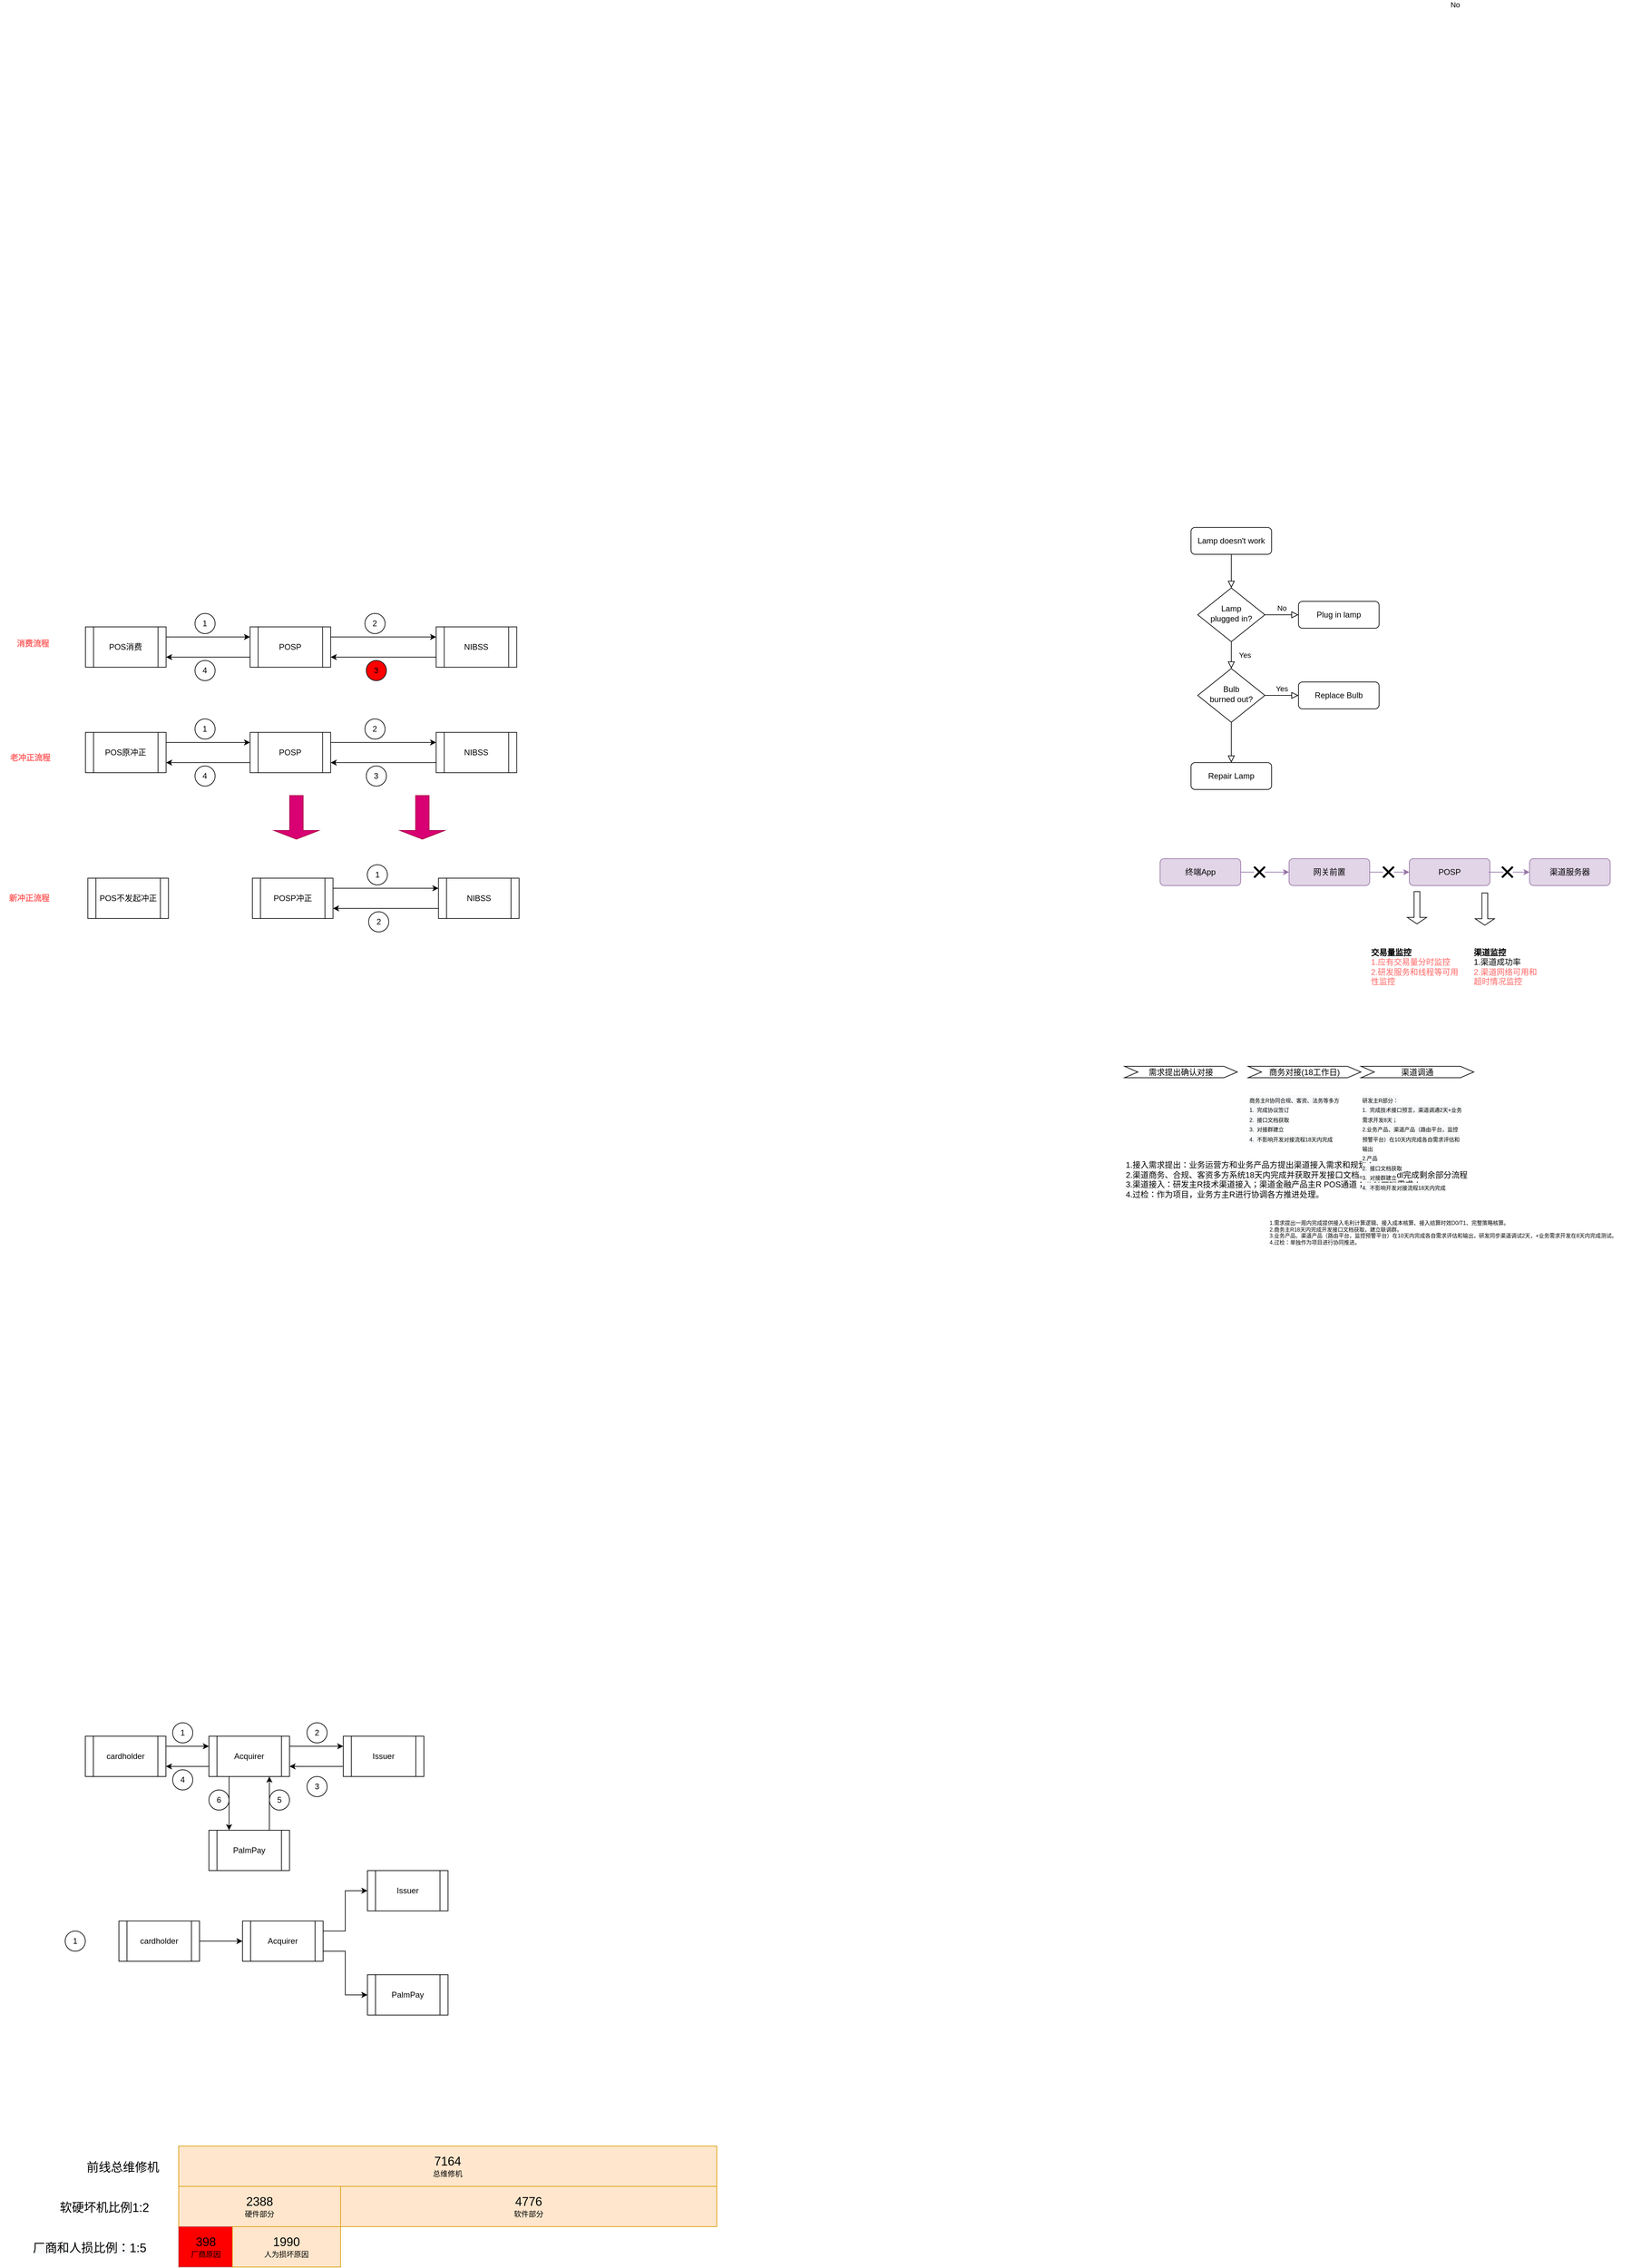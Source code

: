 <mxfile version="17.4.2" type="device"><diagram id="b0L88_3aoXVCIjXdE7th" name="第 1 页"><mxGraphModel dx="3276" dy="4349" grid="0" gridSize="10" guides="1" tooltips="1" connect="1" arrows="1" fold="1" page="1" pageScale="1" pageWidth="827" pageHeight="1169" math="0" shadow="0"><root><mxCell id="0"/><mxCell id="1" parent="0"/><mxCell id="EW0G-ghjRK0AgIqH9bm3-29" value="" style="edgeStyle=orthogonalEdgeStyle;rounded=0;orthogonalLoop=1;jettySize=auto;html=1;exitX=1;exitY=0.25;exitDx=0;exitDy=0;entryX=0;entryY=0.25;entryDx=0;entryDy=0;" edge="1" parent="1" source="EW0G-ghjRK0AgIqH9bm3-30" target="EW0G-ghjRK0AgIqH9bm3-34"><mxGeometry relative="1" as="geometry"/></mxCell><mxCell id="EW0G-ghjRK0AgIqH9bm3-30" value="cardholder" style="shape=process;whiteSpace=wrap;html=1;backgroundOutline=1;" vertex="1" parent="1"><mxGeometry x="-584" y="720" width="120" height="60" as="geometry"/></mxCell><mxCell id="EW0G-ghjRK0AgIqH9bm3-31" value="" style="edgeStyle=orthogonalEdgeStyle;rounded=0;orthogonalLoop=1;jettySize=auto;html=1;exitX=1;exitY=0.25;exitDx=0;exitDy=0;entryX=0;entryY=0.25;entryDx=0;entryDy=0;" edge="1" parent="1" source="EW0G-ghjRK0AgIqH9bm3-34" target="EW0G-ghjRK0AgIqH9bm3-36"><mxGeometry relative="1" as="geometry"/></mxCell><mxCell id="EW0G-ghjRK0AgIqH9bm3-32" value="" style="edgeStyle=orthogonalEdgeStyle;rounded=0;orthogonalLoop=1;jettySize=auto;html=1;entryX=0.25;entryY=0;entryDx=0;entryDy=0;exitX=0.25;exitY=1;exitDx=0;exitDy=0;" edge="1" parent="1" source="EW0G-ghjRK0AgIqH9bm3-34" target="EW0G-ghjRK0AgIqH9bm3-38"><mxGeometry relative="1" as="geometry"/></mxCell><mxCell id="EW0G-ghjRK0AgIqH9bm3-33" style="edgeStyle=orthogonalEdgeStyle;rounded=0;orthogonalLoop=1;jettySize=auto;html=1;exitX=0;exitY=0.75;exitDx=0;exitDy=0;entryX=1;entryY=0.75;entryDx=0;entryDy=0;" edge="1" parent="1" source="EW0G-ghjRK0AgIqH9bm3-34" target="EW0G-ghjRK0AgIqH9bm3-30"><mxGeometry relative="1" as="geometry"/></mxCell><mxCell id="EW0G-ghjRK0AgIqH9bm3-34" value="Acquirer" style="shape=process;whiteSpace=wrap;html=1;backgroundOutline=1;" vertex="1" parent="1"><mxGeometry x="-400" y="720" width="120" height="60" as="geometry"/></mxCell><mxCell id="EW0G-ghjRK0AgIqH9bm3-35" style="edgeStyle=orthogonalEdgeStyle;rounded=0;orthogonalLoop=1;jettySize=auto;html=1;exitX=0;exitY=0.75;exitDx=0;exitDy=0;entryX=1;entryY=0.75;entryDx=0;entryDy=0;" edge="1" parent="1" source="EW0G-ghjRK0AgIqH9bm3-36" target="EW0G-ghjRK0AgIqH9bm3-34"><mxGeometry relative="1" as="geometry"><mxPoint x="-274" y="765" as="targetPoint"/></mxGeometry></mxCell><mxCell id="EW0G-ghjRK0AgIqH9bm3-36" value="Issuer" style="shape=process;whiteSpace=wrap;html=1;backgroundOutline=1;" vertex="1" parent="1"><mxGeometry x="-200" y="720" width="120" height="60" as="geometry"/></mxCell><mxCell id="EW0G-ghjRK0AgIqH9bm3-37" style="edgeStyle=orthogonalEdgeStyle;rounded=0;orthogonalLoop=1;jettySize=auto;html=1;exitX=0.75;exitY=0;exitDx=0;exitDy=0;entryX=0.75;entryY=1;entryDx=0;entryDy=0;" edge="1" parent="1" source="EW0G-ghjRK0AgIqH9bm3-38" target="EW0G-ghjRK0AgIqH9bm3-34"><mxGeometry relative="1" as="geometry"/></mxCell><mxCell id="EW0G-ghjRK0AgIqH9bm3-38" value="PalmPay" style="shape=process;whiteSpace=wrap;html=1;backgroundOutline=1;" vertex="1" parent="1"><mxGeometry x="-400" y="860" width="120" height="60" as="geometry"/></mxCell><mxCell id="EW0G-ghjRK0AgIqH9bm3-39" value="1" style="ellipse;whiteSpace=wrap;html=1;aspect=fixed;" vertex="1" parent="1"><mxGeometry x="-454" y="700" width="30" height="30" as="geometry"/></mxCell><mxCell id="EW0G-ghjRK0AgIqH9bm3-40" value="2" style="ellipse;whiteSpace=wrap;html=1;aspect=fixed;" vertex="1" parent="1"><mxGeometry x="-254" y="700" width="30" height="30" as="geometry"/></mxCell><mxCell id="EW0G-ghjRK0AgIqH9bm3-41" value="3" style="ellipse;whiteSpace=wrap;html=1;aspect=fixed;" vertex="1" parent="1"><mxGeometry x="-254" y="780" width="30" height="30" as="geometry"/></mxCell><mxCell id="EW0G-ghjRK0AgIqH9bm3-42" value="4" style="ellipse;whiteSpace=wrap;html=1;aspect=fixed;" vertex="1" parent="1"><mxGeometry x="-454" y="770" width="30" height="30" as="geometry"/></mxCell><mxCell id="EW0G-ghjRK0AgIqH9bm3-43" value="5" style="ellipse;whiteSpace=wrap;html=1;aspect=fixed;" vertex="1" parent="1"><mxGeometry x="-310" y="800" width="30" height="30" as="geometry"/></mxCell><mxCell id="EW0G-ghjRK0AgIqH9bm3-44" value="6" style="ellipse;whiteSpace=wrap;html=1;aspect=fixed;" vertex="1" parent="1"><mxGeometry x="-400" y="800" width="30" height="30" as="geometry"/></mxCell><mxCell id="EW0G-ghjRK0AgIqH9bm3-45" value="1" style="ellipse;whiteSpace=wrap;html=1;aspect=fixed;" vertex="1" parent="1"><mxGeometry x="-614" y="1010" width="30" height="30" as="geometry"/></mxCell><mxCell id="EW0G-ghjRK0AgIqH9bm3-46" style="edgeStyle=orthogonalEdgeStyle;rounded=0;orthogonalLoop=1;jettySize=auto;html=1;exitX=1;exitY=0.5;exitDx=0;exitDy=0;entryX=0;entryY=0.5;entryDx=0;entryDy=0;" edge="1" parent="1" source="EW0G-ghjRK0AgIqH9bm3-47" target="EW0G-ghjRK0AgIqH9bm3-50"><mxGeometry relative="1" as="geometry"/></mxCell><mxCell id="EW0G-ghjRK0AgIqH9bm3-47" value="cardholder" style="shape=process;whiteSpace=wrap;html=1;backgroundOutline=1;" vertex="1" parent="1"><mxGeometry x="-534" y="995" width="120" height="60" as="geometry"/></mxCell><mxCell id="EW0G-ghjRK0AgIqH9bm3-48" style="edgeStyle=orthogonalEdgeStyle;rounded=0;orthogonalLoop=1;jettySize=auto;html=1;exitX=1;exitY=0.25;exitDx=0;exitDy=0;entryX=0;entryY=0.5;entryDx=0;entryDy=0;" edge="1" parent="1" source="EW0G-ghjRK0AgIqH9bm3-50" target="EW0G-ghjRK0AgIqH9bm3-51"><mxGeometry relative="1" as="geometry"/></mxCell><mxCell id="EW0G-ghjRK0AgIqH9bm3-49" style="edgeStyle=orthogonalEdgeStyle;rounded=0;orthogonalLoop=1;jettySize=auto;html=1;exitX=1;exitY=0.75;exitDx=0;exitDy=0;entryX=0;entryY=0.5;entryDx=0;entryDy=0;" edge="1" parent="1" source="EW0G-ghjRK0AgIqH9bm3-50" target="EW0G-ghjRK0AgIqH9bm3-52"><mxGeometry relative="1" as="geometry"/></mxCell><mxCell id="EW0G-ghjRK0AgIqH9bm3-50" value="Acquirer" style="shape=process;whiteSpace=wrap;html=1;backgroundOutline=1;" vertex="1" parent="1"><mxGeometry x="-350" y="995" width="120" height="60" as="geometry"/></mxCell><mxCell id="EW0G-ghjRK0AgIqH9bm3-51" value="Issuer" style="shape=process;whiteSpace=wrap;html=1;backgroundOutline=1;" vertex="1" parent="1"><mxGeometry x="-164" y="920" width="120" height="60" as="geometry"/></mxCell><mxCell id="EW0G-ghjRK0AgIqH9bm3-52" value="PalmPay" style="shape=process;whiteSpace=wrap;html=1;backgroundOutline=1;" vertex="1" parent="1"><mxGeometry x="-164" y="1075" width="120" height="60" as="geometry"/></mxCell><mxCell id="EW0G-ghjRK0AgIqH9bm3-53" value="&lt;span style=&quot;font-size: 18px&quot;&gt;7164&lt;/span&gt;&lt;br&gt;&lt;font face=&quot;helvetica&quot;&gt;&lt;span style=&quot;font-size: 11px&quot;&gt;总维修机&lt;/span&gt;&lt;/font&gt;" style="rounded=0;whiteSpace=wrap;html=1;fillColor=#ffe6cc;strokeColor=#d79b00;" vertex="1" parent="1"><mxGeometry x="-445" y="1330" width="801" height="60" as="geometry"/></mxCell><mxCell id="EW0G-ghjRK0AgIqH9bm3-54" value="&lt;span style=&quot;color: rgb(0 , 0 , 0) ; font-family: &amp;#34;helvetica&amp;#34; ; font-style: normal ; font-weight: 400 ; letter-spacing: normal ; text-align: center ; text-indent: 0px ; text-transform: none ; word-spacing: 0px ; background-color: rgb(248 , 249 , 250) ; display: inline ; float: none&quot;&gt;&lt;font style=&quot;font-size: 18px&quot;&gt;前线总维修机&lt;/font&gt;&lt;/span&gt;" style="text;whiteSpace=wrap;html=1;" vertex="1" parent="1"><mxGeometry x="-584" y="1345" width="110" height="30" as="geometry"/></mxCell><mxCell id="EW0G-ghjRK0AgIqH9bm3-55" value="&lt;font&gt;&lt;font style=&quot;font-size: 18px&quot;&gt;2388&lt;/font&gt;&lt;br&gt;&lt;span style=&quot;font-size: 11px ; font-family: &amp;#34;helvetica&amp;#34;&quot;&gt;硬件部分&lt;/span&gt;&lt;/font&gt;" style="rounded=0;whiteSpace=wrap;html=1;fillColor=#ffe6cc;strokeColor=#d79b00;" vertex="1" parent="1"><mxGeometry x="-445" y="1390" width="241" height="60" as="geometry"/></mxCell><mxCell id="EW0G-ghjRK0AgIqH9bm3-56" value="&lt;div style=&quot;text-align: center&quot;&gt;&lt;span style=&quot;font-size: 18px&quot;&gt;&lt;font face=&quot;helvetica&quot;&gt;软硬坏机比例1:2&lt;/font&gt;&lt;/span&gt;&lt;/div&gt;" style="text;whiteSpace=wrap;html=1;" vertex="1" parent="1"><mxGeometry x="-624" y="1405" width="150" height="30" as="geometry"/></mxCell><mxCell id="EW0G-ghjRK0AgIqH9bm3-57" value="&lt;font style=&quot;font-size: 18px&quot;&gt;398&lt;/font&gt;&lt;br&gt;&lt;font face=&quot;helvetica&quot;&gt;&lt;span style=&quot;font-size: 11px&quot;&gt;厂商原因&lt;/span&gt;&lt;/font&gt;" style="rounded=0;whiteSpace=wrap;html=1;fillColor=#FF0000;strokeColor=#b85450;" vertex="1" parent="1"><mxGeometry x="-445" y="1450" width="81" height="60" as="geometry"/></mxCell><mxCell id="EW0G-ghjRK0AgIqH9bm3-58" value="&lt;span style=&quot;color: rgb(0 , 0 , 0) ; font-family: &amp;#34;helvetica&amp;#34; ; font-style: normal ; font-weight: 400 ; letter-spacing: normal ; text-align: center ; text-indent: 0px ; text-transform: none ; word-spacing: 0px ; background-color: rgb(248 , 249 , 250) ; display: inline ; float: none&quot;&gt;&lt;font style=&quot;font-size: 18px&quot;&gt;厂商和人损比例：1:5&lt;/font&gt;&lt;/span&gt;" style="text;whiteSpace=wrap;html=1;" vertex="1" parent="1"><mxGeometry x="-664" y="1465" width="190" height="30" as="geometry"/></mxCell><mxCell id="EW0G-ghjRK0AgIqH9bm3-59" value="&lt;font&gt;&lt;span style=&quot;font-size: 18px&quot;&gt;4776&lt;/span&gt;&lt;br&gt;&lt;span style=&quot;font-size: 11px ; font-family: &amp;#34;helvetica&amp;#34;&quot;&gt;软件部分&lt;/span&gt;&lt;/font&gt;" style="rounded=0;whiteSpace=wrap;html=1;fillColor=#ffe6cc;strokeColor=#d79b00;" vertex="1" parent="1"><mxGeometry x="-204" y="1390" width="560" height="60" as="geometry"/></mxCell><mxCell id="EW0G-ghjRK0AgIqH9bm3-60" value="&lt;span style=&quot;font-size: 18px&quot;&gt;1990&lt;/span&gt;&lt;br&gt;&lt;font face=&quot;helvetica&quot;&gt;&lt;span style=&quot;font-size: 11px&quot;&gt;人为损坏原因&lt;/span&gt;&lt;/font&gt;" style="rounded=0;whiteSpace=wrap;html=1;fillColor=#ffe6cc;strokeColor=#d79b00;" vertex="1" parent="1"><mxGeometry x="-365" y="1450" width="161" height="60" as="geometry"/></mxCell><mxCell id="EW0G-ghjRK0AgIqH9bm3-61" value="" style="edgeStyle=orthogonalEdgeStyle;rounded=0;orthogonalLoop=1;jettySize=auto;html=1;exitX=1;exitY=0.25;exitDx=0;exitDy=0;entryX=0;entryY=0.25;entryDx=0;entryDy=0;" edge="1" parent="1" source="EW0G-ghjRK0AgIqH9bm3-62" target="EW0G-ghjRK0AgIqH9bm3-65"><mxGeometry relative="1" as="geometry"/></mxCell><mxCell id="EW0G-ghjRK0AgIqH9bm3-62" value="POS消费" style="shape=process;whiteSpace=wrap;html=1;backgroundOutline=1;" vertex="1" parent="1"><mxGeometry x="-583.75" y="-931" width="120" height="60" as="geometry"/></mxCell><mxCell id="EW0G-ghjRK0AgIqH9bm3-63" value="" style="edgeStyle=orthogonalEdgeStyle;rounded=0;orthogonalLoop=1;jettySize=auto;html=1;exitX=1;exitY=0.25;exitDx=0;exitDy=0;entryX=0;entryY=0.25;entryDx=0;entryDy=0;" edge="1" parent="1" source="EW0G-ghjRK0AgIqH9bm3-65" target="EW0G-ghjRK0AgIqH9bm3-67"><mxGeometry relative="1" as="geometry"/></mxCell><mxCell id="EW0G-ghjRK0AgIqH9bm3-64" style="edgeStyle=orthogonalEdgeStyle;rounded=0;orthogonalLoop=1;jettySize=auto;html=1;exitX=0;exitY=0.75;exitDx=0;exitDy=0;entryX=1;entryY=0.75;entryDx=0;entryDy=0;" edge="1" parent="1" source="EW0G-ghjRK0AgIqH9bm3-65" target="EW0G-ghjRK0AgIqH9bm3-62"><mxGeometry relative="1" as="geometry"/></mxCell><mxCell id="EW0G-ghjRK0AgIqH9bm3-65" value="POSP" style="shape=process;whiteSpace=wrap;html=1;backgroundOutline=1;" vertex="1" parent="1"><mxGeometry x="-338.75" y="-931" width="120" height="60" as="geometry"/></mxCell><mxCell id="EW0G-ghjRK0AgIqH9bm3-66" style="edgeStyle=orthogonalEdgeStyle;rounded=0;orthogonalLoop=1;jettySize=auto;html=1;exitX=0;exitY=0.75;exitDx=0;exitDy=0;entryX=1;entryY=0.75;entryDx=0;entryDy=0;" edge="1" parent="1" source="EW0G-ghjRK0AgIqH9bm3-67" target="EW0G-ghjRK0AgIqH9bm3-65"><mxGeometry relative="1" as="geometry"><mxPoint x="-212.75" y="-886" as="targetPoint"/></mxGeometry></mxCell><mxCell id="EW0G-ghjRK0AgIqH9bm3-67" value="NIBSS" style="shape=process;whiteSpace=wrap;html=1;backgroundOutline=1;" vertex="1" parent="1"><mxGeometry x="-61.75" y="-931" width="120" height="60" as="geometry"/></mxCell><mxCell id="EW0G-ghjRK0AgIqH9bm3-68" value="1" style="ellipse;whiteSpace=wrap;html=1;aspect=fixed;" vertex="1" parent="1"><mxGeometry x="-420.75" y="-951" width="30" height="30" as="geometry"/></mxCell><mxCell id="EW0G-ghjRK0AgIqH9bm3-69" value="2" style="ellipse;whiteSpace=wrap;html=1;aspect=fixed;" vertex="1" parent="1"><mxGeometry x="-167.75" y="-951" width="30" height="30" as="geometry"/></mxCell><mxCell id="EW0G-ghjRK0AgIqH9bm3-70" value="3" style="ellipse;whiteSpace=wrap;html=1;aspect=fixed;fillColor=#FF0000;" vertex="1" parent="1"><mxGeometry x="-165.75" y="-881" width="30" height="30" as="geometry"/></mxCell><mxCell id="EW0G-ghjRK0AgIqH9bm3-71" value="4" style="ellipse;whiteSpace=wrap;html=1;aspect=fixed;" vertex="1" parent="1"><mxGeometry x="-420.75" y="-881" width="30" height="30" as="geometry"/></mxCell><mxCell id="EW0G-ghjRK0AgIqH9bm3-72" value="" style="edgeStyle=orthogonalEdgeStyle;rounded=0;orthogonalLoop=1;jettySize=auto;html=1;exitX=1;exitY=0.25;exitDx=0;exitDy=0;entryX=0;entryY=0.25;entryDx=0;entryDy=0;" edge="1" parent="1" source="EW0G-ghjRK0AgIqH9bm3-73" target="EW0G-ghjRK0AgIqH9bm3-76"><mxGeometry relative="1" as="geometry"/></mxCell><mxCell id="EW0G-ghjRK0AgIqH9bm3-73" value="POS原冲正" style="shape=process;whiteSpace=wrap;html=1;backgroundOutline=1;" vertex="1" parent="1"><mxGeometry x="-583.75" y="-774" width="120" height="60" as="geometry"/></mxCell><mxCell id="EW0G-ghjRK0AgIqH9bm3-74" value="" style="edgeStyle=orthogonalEdgeStyle;rounded=0;orthogonalLoop=1;jettySize=auto;html=1;exitX=1;exitY=0.25;exitDx=0;exitDy=0;entryX=0;entryY=0.25;entryDx=0;entryDy=0;" edge="1" parent="1" source="EW0G-ghjRK0AgIqH9bm3-76" target="EW0G-ghjRK0AgIqH9bm3-78"><mxGeometry relative="1" as="geometry"/></mxCell><mxCell id="EW0G-ghjRK0AgIqH9bm3-75" style="edgeStyle=orthogonalEdgeStyle;rounded=0;orthogonalLoop=1;jettySize=auto;html=1;exitX=0;exitY=0.75;exitDx=0;exitDy=0;entryX=1;entryY=0.75;entryDx=0;entryDy=0;" edge="1" parent="1" source="EW0G-ghjRK0AgIqH9bm3-76" target="EW0G-ghjRK0AgIqH9bm3-73"><mxGeometry relative="1" as="geometry"/></mxCell><mxCell id="EW0G-ghjRK0AgIqH9bm3-76" value="POSP" style="shape=process;whiteSpace=wrap;html=1;backgroundOutline=1;" vertex="1" parent="1"><mxGeometry x="-338.75" y="-774" width="120" height="60" as="geometry"/></mxCell><mxCell id="EW0G-ghjRK0AgIqH9bm3-77" style="edgeStyle=orthogonalEdgeStyle;rounded=0;orthogonalLoop=1;jettySize=auto;html=1;exitX=0;exitY=0.75;exitDx=0;exitDy=0;entryX=1;entryY=0.75;entryDx=0;entryDy=0;" edge="1" parent="1" source="EW0G-ghjRK0AgIqH9bm3-78" target="EW0G-ghjRK0AgIqH9bm3-76"><mxGeometry relative="1" as="geometry"><mxPoint x="-212.75" y="-729" as="targetPoint"/></mxGeometry></mxCell><mxCell id="EW0G-ghjRK0AgIqH9bm3-78" value="NIBSS" style="shape=process;whiteSpace=wrap;html=1;backgroundOutline=1;" vertex="1" parent="1"><mxGeometry x="-61.75" y="-774" width="120" height="60" as="geometry"/></mxCell><mxCell id="EW0G-ghjRK0AgIqH9bm3-79" value="1" style="ellipse;whiteSpace=wrap;html=1;aspect=fixed;" vertex="1" parent="1"><mxGeometry x="-420.75" y="-794" width="30" height="30" as="geometry"/></mxCell><mxCell id="EW0G-ghjRK0AgIqH9bm3-80" value="2" style="ellipse;whiteSpace=wrap;html=1;aspect=fixed;" vertex="1" parent="1"><mxGeometry x="-167.75" y="-794" width="30" height="30" as="geometry"/></mxCell><mxCell id="EW0G-ghjRK0AgIqH9bm3-81" value="3" style="ellipse;whiteSpace=wrap;html=1;aspect=fixed;fillColor=#FFFFFF;" vertex="1" parent="1"><mxGeometry x="-165.75" y="-724" width="30" height="30" as="geometry"/></mxCell><mxCell id="EW0G-ghjRK0AgIqH9bm3-82" value="4" style="ellipse;whiteSpace=wrap;html=1;aspect=fixed;" vertex="1" parent="1"><mxGeometry x="-420.75" y="-724" width="30" height="30" as="geometry"/></mxCell><mxCell id="EW0G-ghjRK0AgIqH9bm3-83" value="POS不发起冲正" style="shape=process;whiteSpace=wrap;html=1;backgroundOutline=1;" vertex="1" parent="1"><mxGeometry x="-580.25" y="-557" width="120" height="60" as="geometry"/></mxCell><mxCell id="EW0G-ghjRK0AgIqH9bm3-84" value="" style="edgeStyle=orthogonalEdgeStyle;rounded=0;orthogonalLoop=1;jettySize=auto;html=1;exitX=1;exitY=0.25;exitDx=0;exitDy=0;entryX=0;entryY=0.25;entryDx=0;entryDy=0;" edge="1" parent="1" source="EW0G-ghjRK0AgIqH9bm3-85" target="EW0G-ghjRK0AgIqH9bm3-87"><mxGeometry relative="1" as="geometry"/></mxCell><mxCell id="EW0G-ghjRK0AgIqH9bm3-85" value="POSP冲正" style="shape=process;whiteSpace=wrap;html=1;backgroundOutline=1;" vertex="1" parent="1"><mxGeometry x="-335.25" y="-557" width="120" height="60" as="geometry"/></mxCell><mxCell id="EW0G-ghjRK0AgIqH9bm3-86" style="edgeStyle=orthogonalEdgeStyle;rounded=0;orthogonalLoop=1;jettySize=auto;html=1;exitX=0;exitY=0.75;exitDx=0;exitDy=0;entryX=1;entryY=0.75;entryDx=0;entryDy=0;" edge="1" parent="1" source="EW0G-ghjRK0AgIqH9bm3-87" target="EW0G-ghjRK0AgIqH9bm3-85"><mxGeometry relative="1" as="geometry"><mxPoint x="-209.25" y="-512" as="targetPoint"/></mxGeometry></mxCell><mxCell id="EW0G-ghjRK0AgIqH9bm3-87" value="NIBSS" style="shape=process;whiteSpace=wrap;html=1;backgroundOutline=1;" vertex="1" parent="1"><mxGeometry x="-58.25" y="-557" width="120" height="60" as="geometry"/></mxCell><mxCell id="EW0G-ghjRK0AgIqH9bm3-88" value="1" style="ellipse;whiteSpace=wrap;html=1;aspect=fixed;" vertex="1" parent="1"><mxGeometry x="-164.25" y="-577" width="30" height="30" as="geometry"/></mxCell><mxCell id="EW0G-ghjRK0AgIqH9bm3-89" value="2" style="ellipse;whiteSpace=wrap;html=1;aspect=fixed;fillColor=#FFFFFF;" vertex="1" parent="1"><mxGeometry x="-162.25" y="-507" width="30" height="30" as="geometry"/></mxCell><mxCell id="EW0G-ghjRK0AgIqH9bm3-90" value="" style="shape=singleArrow;direction=south;whiteSpace=wrap;html=1;fillColor=#d80073;strokeColor=#A50040;fontColor=#ffffff;" vertex="1" parent="1"><mxGeometry x="-303.25" y="-680" width="67" height="65" as="geometry"/></mxCell><mxCell id="EW0G-ghjRK0AgIqH9bm3-91" value="" style="shape=singleArrow;direction=south;whiteSpace=wrap;html=1;fillColor=#d80073;strokeColor=#A50040;fontColor=#ffffff;" vertex="1" parent="1"><mxGeometry x="-115.75" y="-680" width="67" height="65" as="geometry"/></mxCell><mxCell id="EW0G-ghjRK0AgIqH9bm3-92" value="消费流程" style="text;html=1;strokeColor=none;fillColor=none;align=center;verticalAlign=middle;whiteSpace=wrap;rounded=0;fontStyle=1;fontColor=#FF6666;" vertex="1" parent="1"><mxGeometry x="-691.75" y="-921" width="60" height="30" as="geometry"/></mxCell><mxCell id="EW0G-ghjRK0AgIqH9bm3-93" value="老冲正流程" style="text;html=1;strokeColor=none;fillColor=none;align=center;verticalAlign=middle;whiteSpace=wrap;rounded=0;fontStyle=1;fontColor=#FF6666;" vertex="1" parent="1"><mxGeometry x="-702.75" y="-751" width="74" height="30" as="geometry"/></mxCell><mxCell id="EW0G-ghjRK0AgIqH9bm3-94" value="新冲正流程" style="text;html=1;strokeColor=none;fillColor=none;align=center;verticalAlign=middle;whiteSpace=wrap;rounded=0;fontStyle=1;fontColor=#FF6666;" vertex="1" parent="1"><mxGeometry x="-710.75" y="-542" width="87" height="30" as="geometry"/></mxCell><mxCell id="EW0G-ghjRK0AgIqH9bm3-95" value="" style="rounded=0;html=1;jettySize=auto;orthogonalLoop=1;fontSize=11;endArrow=block;endFill=0;endSize=8;strokeWidth=1;shadow=0;labelBackgroundColor=none;edgeStyle=orthogonalEdgeStyle;" edge="1" parent="1" source="EW0G-ghjRK0AgIqH9bm3-96" target="EW0G-ghjRK0AgIqH9bm3-99"><mxGeometry relative="1" as="geometry"/></mxCell><mxCell id="EW0G-ghjRK0AgIqH9bm3-96" value="Lamp doesn't work" style="rounded=1;whiteSpace=wrap;html=1;fontSize=12;glass=0;strokeWidth=1;shadow=0;" vertex="1" parent="1"><mxGeometry x="1062" y="-1079" width="120" height="40" as="geometry"/></mxCell><mxCell id="EW0G-ghjRK0AgIqH9bm3-97" value="Yes" style="rounded=0;html=1;jettySize=auto;orthogonalLoop=1;fontSize=11;endArrow=block;endFill=0;endSize=8;strokeWidth=1;shadow=0;labelBackgroundColor=none;edgeStyle=orthogonalEdgeStyle;" edge="1" parent="1" source="EW0G-ghjRK0AgIqH9bm3-99" target="EW0G-ghjRK0AgIqH9bm3-103"><mxGeometry y="20" relative="1" as="geometry"><mxPoint as="offset"/></mxGeometry></mxCell><mxCell id="EW0G-ghjRK0AgIqH9bm3-98" value="No" style="edgeStyle=orthogonalEdgeStyle;rounded=0;html=1;jettySize=auto;orthogonalLoop=1;fontSize=11;endArrow=block;endFill=0;endSize=8;strokeWidth=1;shadow=0;labelBackgroundColor=none;" edge="1" parent="1" source="EW0G-ghjRK0AgIqH9bm3-99" target="EW0G-ghjRK0AgIqH9bm3-100"><mxGeometry y="10" relative="1" as="geometry"><mxPoint as="offset"/></mxGeometry></mxCell><mxCell id="EW0G-ghjRK0AgIqH9bm3-99" value="Lamp&lt;br&gt;plugged in?" style="rhombus;whiteSpace=wrap;html=1;shadow=0;fontFamily=Helvetica;fontSize=12;align=center;strokeWidth=1;spacing=6;spacingTop=-4;" vertex="1" parent="1"><mxGeometry x="1072" y="-989" width="100" height="80" as="geometry"/></mxCell><mxCell id="EW0G-ghjRK0AgIqH9bm3-100" value="Plug in lamp" style="rounded=1;whiteSpace=wrap;html=1;fontSize=12;glass=0;strokeWidth=1;shadow=0;" vertex="1" parent="1"><mxGeometry x="1222" y="-969" width="120" height="40" as="geometry"/></mxCell><mxCell id="EW0G-ghjRK0AgIqH9bm3-101" value="No" style="rounded=0;html=1;jettySize=auto;orthogonalLoop=1;fontSize=11;endArrow=block;endFill=0;endSize=8;strokeWidth=1;shadow=0;labelBackgroundColor=none;edgeStyle=orthogonalEdgeStyle;" edge="1" parent="1" source="EW0G-ghjRK0AgIqH9bm3-103" target="EW0G-ghjRK0AgIqH9bm3-104"><mxGeometry x="-1" y="1119" relative="1" as="geometry"><mxPoint x="-786" y="-1068" as="offset"/></mxGeometry></mxCell><mxCell id="EW0G-ghjRK0AgIqH9bm3-102" value="Yes" style="edgeStyle=orthogonalEdgeStyle;rounded=0;html=1;jettySize=auto;orthogonalLoop=1;fontSize=11;endArrow=block;endFill=0;endSize=8;strokeWidth=1;shadow=0;labelBackgroundColor=none;" edge="1" parent="1" source="EW0G-ghjRK0AgIqH9bm3-103" target="EW0G-ghjRK0AgIqH9bm3-105"><mxGeometry y="10" relative="1" as="geometry"><mxPoint as="offset"/></mxGeometry></mxCell><mxCell id="EW0G-ghjRK0AgIqH9bm3-103" value="Bulb&lt;br&gt;burned out?" style="rhombus;whiteSpace=wrap;html=1;shadow=0;fontFamily=Helvetica;fontSize=12;align=center;strokeWidth=1;spacing=6;spacingTop=-4;" vertex="1" parent="1"><mxGeometry x="1072" y="-869" width="100" height="80" as="geometry"/></mxCell><mxCell id="EW0G-ghjRK0AgIqH9bm3-104" value="Repair Lamp" style="rounded=1;whiteSpace=wrap;html=1;fontSize=12;glass=0;strokeWidth=1;shadow=0;" vertex="1" parent="1"><mxGeometry x="1062" y="-729" width="120" height="40" as="geometry"/></mxCell><mxCell id="EW0G-ghjRK0AgIqH9bm3-105" value="Replace Bulb" style="rounded=1;whiteSpace=wrap;html=1;fontSize=12;glass=0;strokeWidth=1;shadow=0;" vertex="1" parent="1"><mxGeometry x="1222" y="-849" width="120" height="40" as="geometry"/></mxCell><mxCell id="EW0G-ghjRK0AgIqH9bm3-106" value="" style="edgeStyle=orthogonalEdgeStyle;rounded=0;orthogonalLoop=1;jettySize=auto;html=1;fillColor=#e1d5e7;strokeColor=#9673a6;startArrow=none;" edge="1" parent="1" source="EW0G-ghjRK0AgIqH9bm3-121" target="EW0G-ghjRK0AgIqH9bm3-109"><mxGeometry relative="1" as="geometry"/></mxCell><mxCell id="EW0G-ghjRK0AgIqH9bm3-107" value="终端App" style="rounded=1;whiteSpace=wrap;html=1;fontSize=12;glass=0;strokeWidth=1;shadow=0;fillColor=#e1d5e7;strokeColor=#9673a6;" vertex="1" parent="1"><mxGeometry x="1016" y="-586" width="120" height="40" as="geometry"/></mxCell><mxCell id="EW0G-ghjRK0AgIqH9bm3-108" value="" style="edgeStyle=orthogonalEdgeStyle;rounded=0;orthogonalLoop=1;jettySize=auto;html=1;fillColor=#e1d5e7;strokeColor=#9673a6;startArrow=none;" edge="1" parent="1" source="EW0G-ghjRK0AgIqH9bm3-116" target="EW0G-ghjRK0AgIqH9bm3-111"><mxGeometry relative="1" as="geometry"/></mxCell><mxCell id="EW0G-ghjRK0AgIqH9bm3-109" value="网关前置" style="rounded=1;whiteSpace=wrap;html=1;fontSize=12;glass=0;strokeWidth=1;shadow=0;fillColor=#e1d5e7;strokeColor=#9673a6;" vertex="1" parent="1"><mxGeometry x="1208" y="-586" width="120" height="40" as="geometry"/></mxCell><mxCell id="EW0G-ghjRK0AgIqH9bm3-110" value="" style="edgeStyle=orthogonalEdgeStyle;rounded=0;orthogonalLoop=1;jettySize=auto;html=1;fillColor=#e1d5e7;strokeColor=#9673a6;startArrow=none;" edge="1" parent="1" source="EW0G-ghjRK0AgIqH9bm3-118" target="EW0G-ghjRK0AgIqH9bm3-112"><mxGeometry relative="1" as="geometry"/></mxCell><mxCell id="EW0G-ghjRK0AgIqH9bm3-111" value="POSP" style="rounded=1;whiteSpace=wrap;html=1;fontSize=12;glass=0;strokeWidth=1;shadow=0;fillColor=#e1d5e7;strokeColor=#9673a6;" vertex="1" parent="1"><mxGeometry x="1387" y="-586" width="120" height="40" as="geometry"/></mxCell><mxCell id="EW0G-ghjRK0AgIqH9bm3-112" value="渠道服务器" style="rounded=1;whiteSpace=wrap;html=1;fontSize=12;glass=0;strokeWidth=1;shadow=0;fillColor=#e1d5e7;strokeColor=#9673a6;" vertex="1" parent="1"><mxGeometry x="1566" y="-586" width="120" height="40" as="geometry"/></mxCell><mxCell id="EW0G-ghjRK0AgIqH9bm3-113" value="" style="shape=singleArrow;direction=south;whiteSpace=wrap;html=1;" vertex="1" parent="1"><mxGeometry x="1485" y="-535" width="28.8" height="48" as="geometry"/></mxCell><mxCell id="EW0G-ghjRK0AgIqH9bm3-114" value="&lt;b&gt;渠道监控&lt;/b&gt;&lt;br&gt;1.渠道成功率&lt;br&gt;&lt;font color=&quot;#ff6666&quot;&gt;2.渠道网络可用和超时情况监控&lt;/font&gt;" style="text;html=1;strokeColor=none;fillColor=none;align=left;verticalAlign=middle;whiteSpace=wrap;rounded=0;" vertex="1" parent="1"><mxGeometry x="1481" y="-453" width="97" height="56" as="geometry"/></mxCell><mxCell id="EW0G-ghjRK0AgIqH9bm3-115" value="&lt;b&gt;交易量监控&lt;/b&gt;&lt;br&gt;&lt;font color=&quot;#ff6666&quot;&gt;1.应有交易量分时监控&lt;br&gt;2.研发服务和线程等可用性监控&lt;br&gt;&lt;/font&gt;" style="text;html=1;strokeColor=none;fillColor=none;align=left;verticalAlign=middle;whiteSpace=wrap;rounded=0;" vertex="1" parent="1"><mxGeometry x="1328" y="-453" width="135" height="56" as="geometry"/></mxCell><mxCell id="EW0G-ghjRK0AgIqH9bm3-116" value="" style="shape=umlDestroy;whiteSpace=wrap;html=1;strokeWidth=3;fontColor=#FF6666;" vertex="1" parent="1"><mxGeometry x="1348" y="-574" width="16" height="16" as="geometry"/></mxCell><mxCell id="EW0G-ghjRK0AgIqH9bm3-117" value="" style="edgeStyle=orthogonalEdgeStyle;rounded=0;orthogonalLoop=1;jettySize=auto;html=1;fillColor=#e1d5e7;strokeColor=#9673a6;endArrow=none;" edge="1" parent="1" source="EW0G-ghjRK0AgIqH9bm3-109" target="EW0G-ghjRK0AgIqH9bm3-116"><mxGeometry relative="1" as="geometry"><mxPoint x="1328" y="-566" as="sourcePoint"/><mxPoint x="1387" y="-566" as="targetPoint"/></mxGeometry></mxCell><mxCell id="EW0G-ghjRK0AgIqH9bm3-118" value="" style="shape=umlDestroy;whiteSpace=wrap;html=1;strokeWidth=3;fontColor=#FF6666;" vertex="1" parent="1"><mxGeometry x="1525" y="-574" width="16" height="16" as="geometry"/></mxCell><mxCell id="EW0G-ghjRK0AgIqH9bm3-119" value="" style="edgeStyle=orthogonalEdgeStyle;rounded=0;orthogonalLoop=1;jettySize=auto;html=1;fillColor=#e1d5e7;strokeColor=#9673a6;endArrow=none;" edge="1" parent="1" source="EW0G-ghjRK0AgIqH9bm3-111" target="EW0G-ghjRK0AgIqH9bm3-118"><mxGeometry relative="1" as="geometry"><mxPoint x="1507" y="-566" as="sourcePoint"/><mxPoint x="1566" y="-566" as="targetPoint"/></mxGeometry></mxCell><mxCell id="EW0G-ghjRK0AgIqH9bm3-120" value="" style="shape=singleArrow;direction=south;whiteSpace=wrap;html=1;" vertex="1" parent="1"><mxGeometry x="1384" y="-537" width="28.8" height="48" as="geometry"/></mxCell><mxCell id="EW0G-ghjRK0AgIqH9bm3-121" value="" style="shape=umlDestroy;whiteSpace=wrap;html=1;strokeWidth=3;fontColor=#FF6666;" vertex="1" parent="1"><mxGeometry x="1156" y="-574" width="16" height="16" as="geometry"/></mxCell><mxCell id="EW0G-ghjRK0AgIqH9bm3-122" value="" style="edgeStyle=orthogonalEdgeStyle;rounded=0;orthogonalLoop=1;jettySize=auto;html=1;fillColor=#e1d5e7;strokeColor=#9673a6;endArrow=none;" edge="1" parent="1" source="EW0G-ghjRK0AgIqH9bm3-107" target="EW0G-ghjRK0AgIqH9bm3-121"><mxGeometry relative="1" as="geometry"><mxPoint x="1136" y="-566" as="sourcePoint"/><mxPoint x="1208" y="-566" as="targetPoint"/></mxGeometry></mxCell><mxCell id="EW0G-ghjRK0AgIqH9bm3-123" value="商务对接(18工作日)" style="shape=step;perimeter=stepPerimeter;whiteSpace=wrap;html=1;fixedSize=1;" vertex="1" parent="1"><mxGeometry x="1147" y="-277" width="168" height="17" as="geometry"/></mxCell><mxCell id="EW0G-ghjRK0AgIqH9bm3-124" value="渠道调通" style="shape=step;perimeter=stepPerimeter;whiteSpace=wrap;html=1;fixedSize=1;" vertex="1" parent="1"><mxGeometry x="1315" y="-277" width="168" height="17" as="geometry"/></mxCell><mxCell id="EW0G-ghjRK0AgIqH9bm3-125" value="&lt;br&gt;&lt;table cellspacing=&quot;0&quot; cellpadding=&quot;0&quot; border=&quot;0&quot;&gt;        &lt;tbody&gt;&lt;tr&gt;&lt;td class=&quot;s-16&quot;&gt;1.接入需求提出：业务运营方和业务产品方提出渠道接入需求和规划；&lt;br&gt;2.渠道商务、合规、客资多方系统18天内完成并获取开发接口文档。18天内ddl完成剩余部分流程&lt;br&gt;3.渠道接入：研发主R技术渠道接入；渠道金融产品主R POS通道；业务方提需求；&lt;br&gt;4.过检：作为项目，业务方主R进行协调各方推进处理。&lt;/td&gt;&lt;/tr&gt;&lt;/tbody&gt;      &lt;/table&gt;" style="text;whiteSpace=wrap;html=1;" vertex="1" parent="1"><mxGeometry x="963" y="-158.0" width="529" height="98" as="geometry"/></mxCell><mxCell id="EW0G-ghjRK0AgIqH9bm3-126" value="需求提出确认对接" style="shape=step;perimeter=stepPerimeter;whiteSpace=wrap;html=1;fixedSize=1;" vertex="1" parent="1"><mxGeometry x="963" y="-277" width="168" height="17" as="geometry"/></mxCell><mxCell id="EW0G-ghjRK0AgIqH9bm3-127" value="&lt;span style=&quot;color: rgb(0 , 0 , 0) ; font-family: &amp;#34;helvetica&amp;#34; ; font-style: normal ; font-weight: 400 ; letter-spacing: normal ; text-align: left ; text-indent: 0px ; text-transform: none ; word-spacing: 0px ; background-color: rgb(248 , 249 , 250) ; display: inline ; float: none&quot;&gt;&lt;font style=&quot;font-size: 8px&quot;&gt;商务主R协同合规、客资、法务等多方&lt;br&gt;1.&amp;nbsp; 完成协议签订&lt;br&gt;2.&amp;nbsp; 接口文档获取&lt;br&gt;3.&amp;nbsp; 对接群建立&lt;br&gt;4.&amp;nbsp; 不影响开发对接流程18天内完成&lt;br&gt;&lt;/font&gt;&lt;/span&gt;" style="text;whiteSpace=wrap;html=1;" vertex="1" parent="1"><mxGeometry x="1147" y="-241" width="152" height="89" as="geometry"/></mxCell><mxCell id="EW0G-ghjRK0AgIqH9bm3-128" value="&lt;span style=&quot;color: rgb(0 , 0 , 0) ; font-family: &amp;#34;helvetica&amp;#34; ; font-style: normal ; font-weight: 400 ; letter-spacing: normal ; text-align: left ; text-indent: 0px ; text-transform: none ; word-spacing: 0px ; background-color: rgb(248 , 249 , 250) ; display: inline ; float: none&quot;&gt;&lt;font style=&quot;font-size: 8px&quot;&gt;研发主R部分：&lt;br&gt;1.&amp;nbsp; 完成技术接口预言，渠道调通2天+业务需求开发8天；&lt;br&gt;2.&lt;span style=&quot;font-family: &amp;#34;helvetica&amp;#34;&quot;&gt;业务产品、渠道产品（路由平台，监控预警平台）在10天内完成各自需求评估和输出&lt;/span&gt;&lt;br&gt;2.产品&lt;br&gt;2.&amp;nbsp; 接口文档获取&lt;br&gt;3.&amp;nbsp; 对接群建立&lt;br&gt;4.&amp;nbsp; 不影响开发对接流程18天内完成&lt;br&gt;&lt;/font&gt;&lt;/span&gt;" style="text;whiteSpace=wrap;html=1;" vertex="1" parent="1"><mxGeometry x="1315" y="-241" width="152" height="89" as="geometry"/></mxCell><mxCell id="EW0G-ghjRK0AgIqH9bm3-129" value="&lt;table cellspacing=&quot;0&quot; cellpadding=&quot;0&quot; border=&quot;0&quot;&gt;&#10;        &lt;tbody&gt;&lt;tr&gt;&lt;td class=&quot;s-16&quot;&gt;1.需求提出一周内完成提供接入毛利计算逻辑、接入成本核算、接入结算时效D0/T1、完整策略核算。&lt;br&gt;2.商务主R18天内完成开发接口文档获取，建立联调群。&lt;br&gt;3.业务产品、渠道产品（路由平台，监控预警平台）在10天内完成各自需求评估和输出，研发同步渠道调试2天，+业务需求开发在8天内完成测试。&lt;br&gt;4.过检：单独作为项目进行协同推进。&lt;/td&gt;&lt;/tr&gt;&lt;/tbody&gt;&#10;      &lt;/table&gt;" style="text;whiteSpace=wrap;html=1;fontSize=8;" vertex="1" parent="1"><mxGeometry x="1177.001" y="-74.0" width="540" height="74" as="geometry"/></mxCell></root></mxGraphModel></diagram></mxfile>